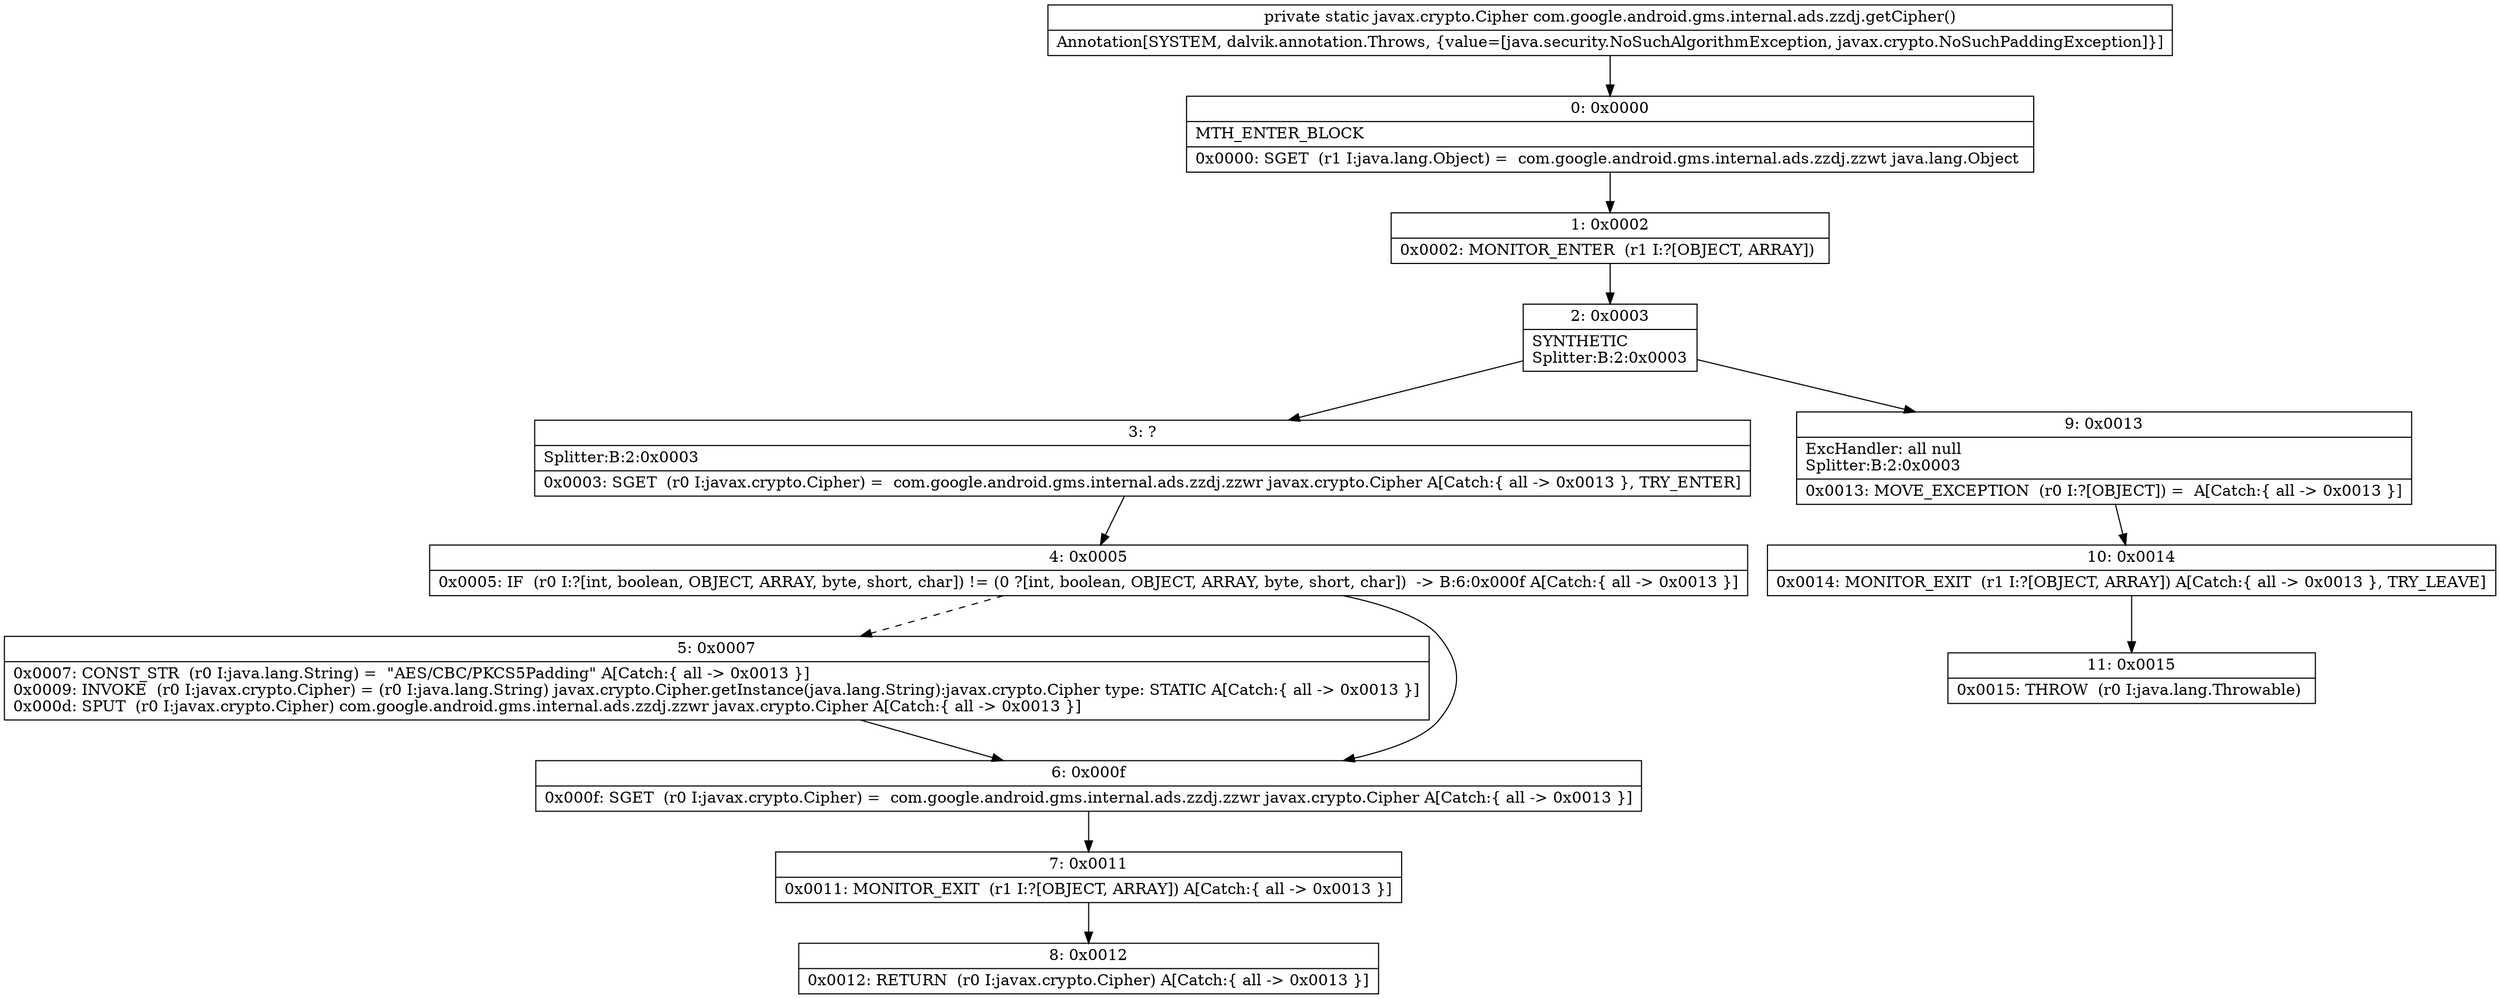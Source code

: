digraph "CFG forcom.google.android.gms.internal.ads.zzdj.getCipher()Ljavax\/crypto\/Cipher;" {
Node_0 [shape=record,label="{0\:\ 0x0000|MTH_ENTER_BLOCK\l|0x0000: SGET  (r1 I:java.lang.Object) =  com.google.android.gms.internal.ads.zzdj.zzwt java.lang.Object \l}"];
Node_1 [shape=record,label="{1\:\ 0x0002|0x0002: MONITOR_ENTER  (r1 I:?[OBJECT, ARRAY]) \l}"];
Node_2 [shape=record,label="{2\:\ 0x0003|SYNTHETIC\lSplitter:B:2:0x0003\l}"];
Node_3 [shape=record,label="{3\:\ ?|Splitter:B:2:0x0003\l|0x0003: SGET  (r0 I:javax.crypto.Cipher) =  com.google.android.gms.internal.ads.zzdj.zzwr javax.crypto.Cipher A[Catch:\{ all \-\> 0x0013 \}, TRY_ENTER]\l}"];
Node_4 [shape=record,label="{4\:\ 0x0005|0x0005: IF  (r0 I:?[int, boolean, OBJECT, ARRAY, byte, short, char]) != (0 ?[int, boolean, OBJECT, ARRAY, byte, short, char])  \-\> B:6:0x000f A[Catch:\{ all \-\> 0x0013 \}]\l}"];
Node_5 [shape=record,label="{5\:\ 0x0007|0x0007: CONST_STR  (r0 I:java.lang.String) =  \"AES\/CBC\/PKCS5Padding\" A[Catch:\{ all \-\> 0x0013 \}]\l0x0009: INVOKE  (r0 I:javax.crypto.Cipher) = (r0 I:java.lang.String) javax.crypto.Cipher.getInstance(java.lang.String):javax.crypto.Cipher type: STATIC A[Catch:\{ all \-\> 0x0013 \}]\l0x000d: SPUT  (r0 I:javax.crypto.Cipher) com.google.android.gms.internal.ads.zzdj.zzwr javax.crypto.Cipher A[Catch:\{ all \-\> 0x0013 \}]\l}"];
Node_6 [shape=record,label="{6\:\ 0x000f|0x000f: SGET  (r0 I:javax.crypto.Cipher) =  com.google.android.gms.internal.ads.zzdj.zzwr javax.crypto.Cipher A[Catch:\{ all \-\> 0x0013 \}]\l}"];
Node_7 [shape=record,label="{7\:\ 0x0011|0x0011: MONITOR_EXIT  (r1 I:?[OBJECT, ARRAY]) A[Catch:\{ all \-\> 0x0013 \}]\l}"];
Node_8 [shape=record,label="{8\:\ 0x0012|0x0012: RETURN  (r0 I:javax.crypto.Cipher) A[Catch:\{ all \-\> 0x0013 \}]\l}"];
Node_9 [shape=record,label="{9\:\ 0x0013|ExcHandler: all null\lSplitter:B:2:0x0003\l|0x0013: MOVE_EXCEPTION  (r0 I:?[OBJECT]) =  A[Catch:\{ all \-\> 0x0013 \}]\l}"];
Node_10 [shape=record,label="{10\:\ 0x0014|0x0014: MONITOR_EXIT  (r1 I:?[OBJECT, ARRAY]) A[Catch:\{ all \-\> 0x0013 \}, TRY_LEAVE]\l}"];
Node_11 [shape=record,label="{11\:\ 0x0015|0x0015: THROW  (r0 I:java.lang.Throwable) \l}"];
MethodNode[shape=record,label="{private static javax.crypto.Cipher com.google.android.gms.internal.ads.zzdj.getCipher()  | Annotation[SYSTEM, dalvik.annotation.Throws, \{value=[java.security.NoSuchAlgorithmException, javax.crypto.NoSuchPaddingException]\}]\l}"];
MethodNode -> Node_0;
Node_0 -> Node_1;
Node_1 -> Node_2;
Node_2 -> Node_3;
Node_2 -> Node_9;
Node_3 -> Node_4;
Node_4 -> Node_5[style=dashed];
Node_4 -> Node_6;
Node_5 -> Node_6;
Node_6 -> Node_7;
Node_7 -> Node_8;
Node_9 -> Node_10;
Node_10 -> Node_11;
}

